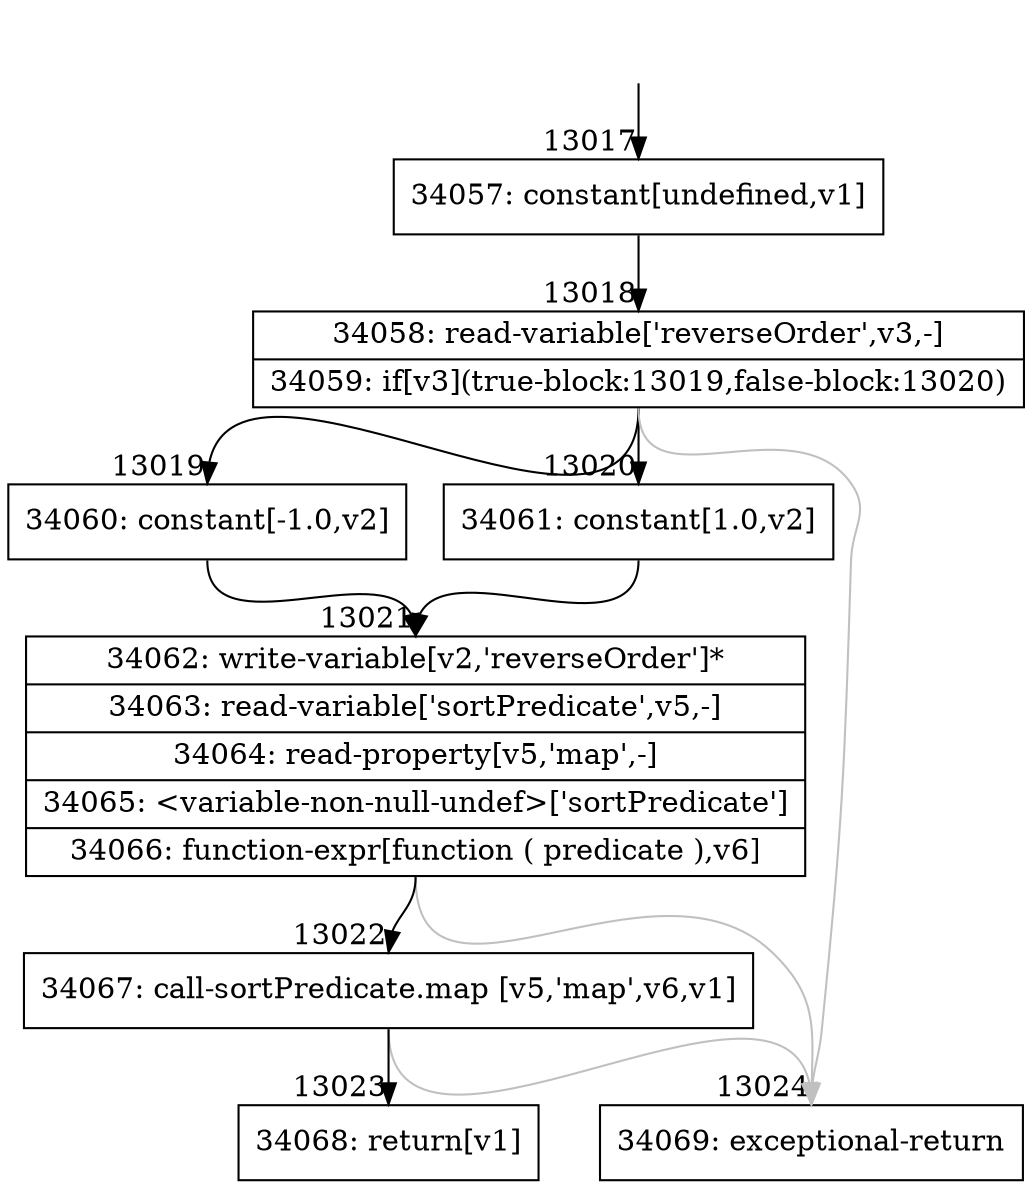 digraph {
rankdir="TD"
BB_entry998[shape=none,label=""];
BB_entry998 -> BB13017 [tailport=s, headport=n, headlabel="    13017"]
BB13017 [shape=record label="{34057: constant[undefined,v1]}" ] 
BB13017 -> BB13018 [tailport=s, headport=n, headlabel="      13018"]
BB13018 [shape=record label="{34058: read-variable['reverseOrder',v3,-]|34059: if[v3](true-block:13019,false-block:13020)}" ] 
BB13018 -> BB13019 [tailport=s, headport=n, headlabel="      13019"]
BB13018 -> BB13020 [tailport=s, headport=n, headlabel="      13020"]
BB13018 -> BB13024 [tailport=s, headport=n, color=gray, headlabel="      13024"]
BB13019 [shape=record label="{34060: constant[-1.0,v2]}" ] 
BB13019 -> BB13021 [tailport=s, headport=n, headlabel="      13021"]
BB13020 [shape=record label="{34061: constant[1.0,v2]}" ] 
BB13020 -> BB13021 [tailport=s, headport=n]
BB13021 [shape=record label="{34062: write-variable[v2,'reverseOrder']*|34063: read-variable['sortPredicate',v5,-]|34064: read-property[v5,'map',-]|34065: \<variable-non-null-undef\>['sortPredicate']|34066: function-expr[function ( predicate ),v6]}" ] 
BB13021 -> BB13022 [tailport=s, headport=n, headlabel="      13022"]
BB13021 -> BB13024 [tailport=s, headport=n, color=gray]
BB13022 [shape=record label="{34067: call-sortPredicate.map [v5,'map',v6,v1]}" ] 
BB13022 -> BB13023 [tailport=s, headport=n, headlabel="      13023"]
BB13022 -> BB13024 [tailport=s, headport=n, color=gray]
BB13023 [shape=record label="{34068: return[v1]}" ] 
BB13024 [shape=record label="{34069: exceptional-return}" ] 
//#$~ 19311
}
